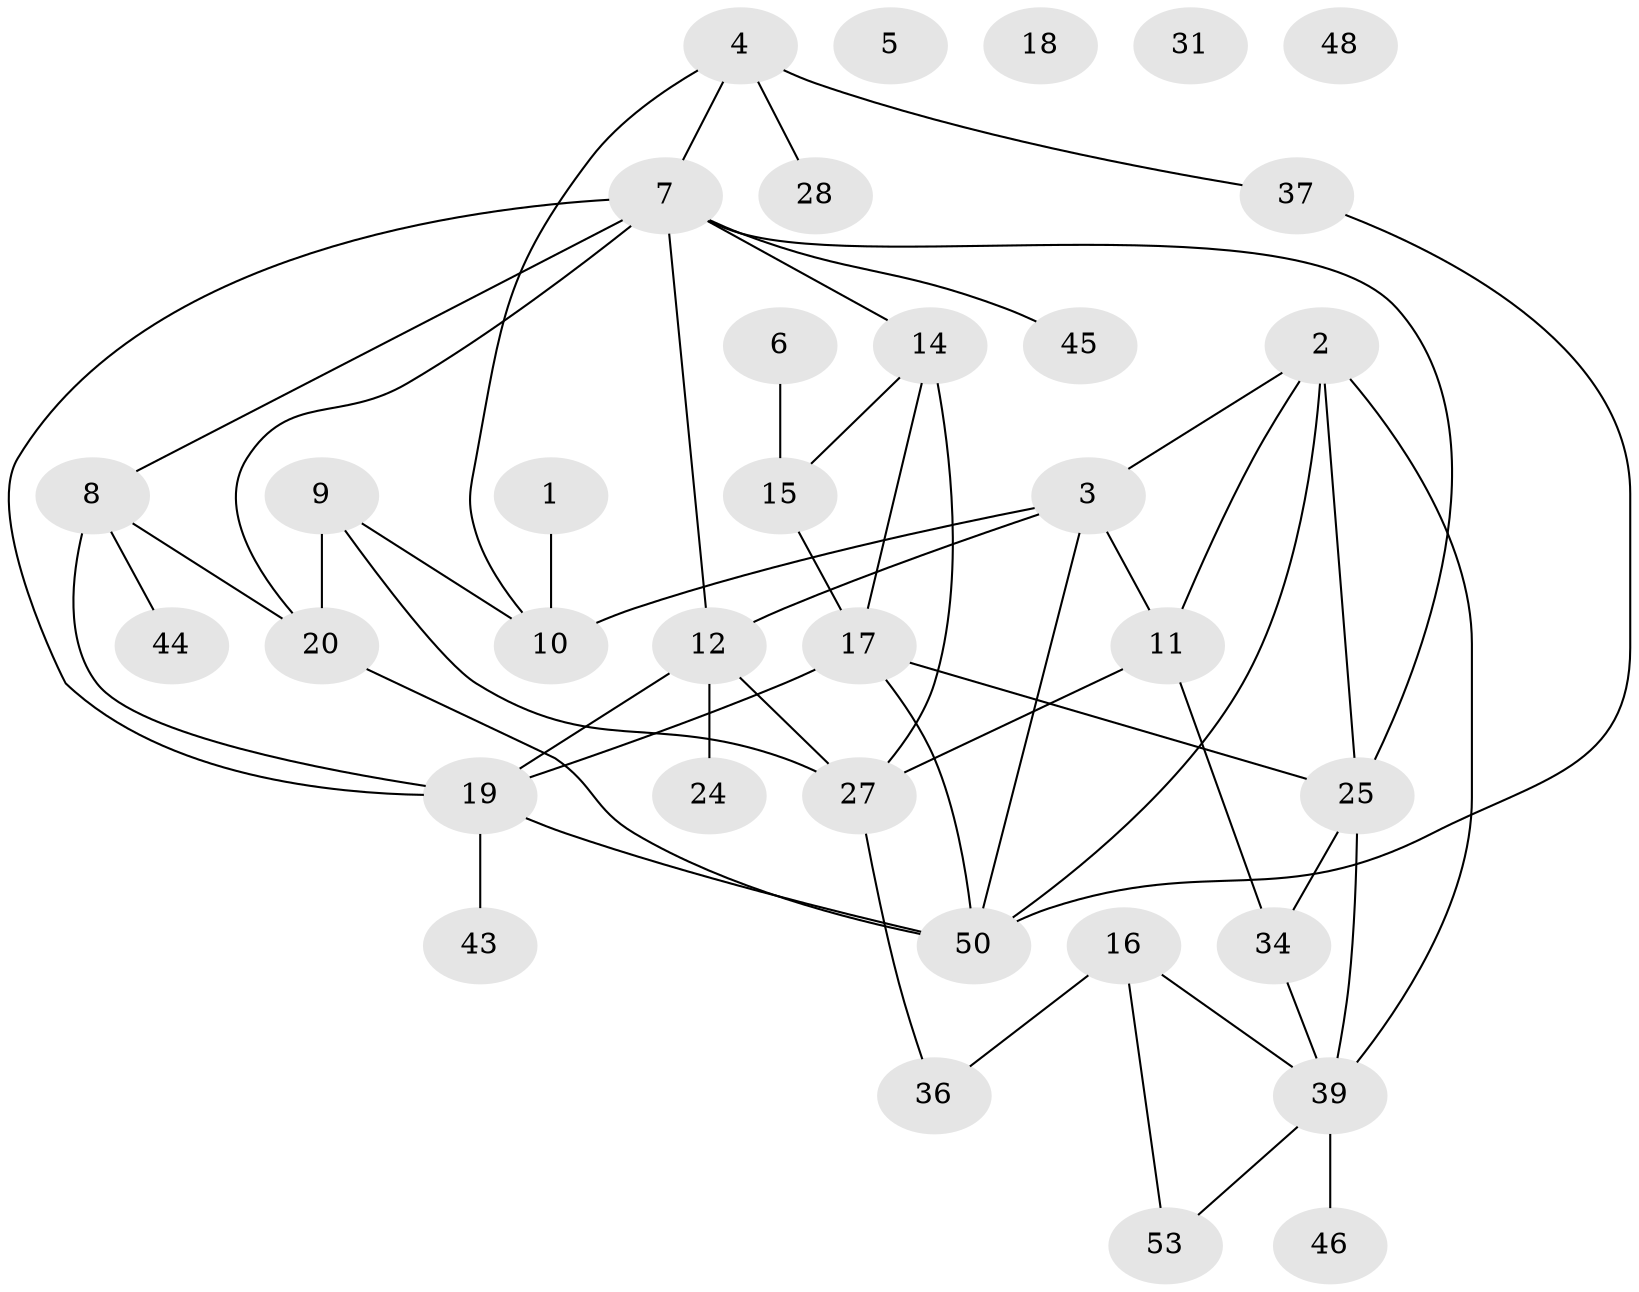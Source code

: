 // original degree distribution, {1: 0.14814814814814814, 2: 0.2037037037037037, 4: 0.18518518518518517, 0: 0.07407407407407407, 5: 0.07407407407407407, 3: 0.24074074074074073, 7: 0.018518518518518517, 6: 0.05555555555555555}
// Generated by graph-tools (version 1.1) at 2025/41/03/06/25 10:41:22]
// undirected, 35 vertices, 53 edges
graph export_dot {
graph [start="1"]
  node [color=gray90,style=filled];
  1;
  2 [super="+29"];
  3 [super="+22"];
  4 [super="+41"];
  5;
  6 [super="+38"];
  7 [super="+21"];
  8 [super="+42"];
  9;
  10 [super="+52"];
  11 [super="+13"];
  12 [super="+32"];
  14 [super="+23"];
  15 [super="+30"];
  16 [super="+49"];
  17 [super="+26"];
  18;
  19 [super="+35"];
  20 [super="+51"];
  24;
  25 [super="+33"];
  27 [super="+40"];
  28;
  31;
  34;
  36;
  37;
  39 [super="+47"];
  43;
  44;
  45;
  46;
  48;
  50 [super="+54"];
  53;
  1 -- 10;
  2 -- 39 [weight=2];
  2 -- 3;
  2 -- 50;
  2 -- 25;
  2 -- 11;
  3 -- 10;
  3 -- 12;
  3 -- 11;
  3 -- 50;
  4 -- 10;
  4 -- 28;
  4 -- 37;
  4 -- 7;
  6 -- 15;
  7 -- 8;
  7 -- 14;
  7 -- 45;
  7 -- 20;
  7 -- 19;
  7 -- 25;
  7 -- 12;
  8 -- 20;
  8 -- 44;
  8 -- 19;
  9 -- 27;
  9 -- 20;
  9 -- 10;
  11 -- 34 [weight=2];
  11 -- 27;
  12 -- 24;
  12 -- 27 [weight=2];
  12 -- 19 [weight=2];
  14 -- 27;
  14 -- 17;
  14 -- 15;
  15 -- 17;
  16 -- 39;
  16 -- 36;
  16 -- 53;
  17 -- 25;
  17 -- 50;
  17 -- 19;
  19 -- 50 [weight=2];
  19 -- 43;
  20 -- 50;
  25 -- 39;
  25 -- 34;
  27 -- 36;
  34 -- 39;
  37 -- 50;
  39 -- 46;
  39 -- 53;
}
